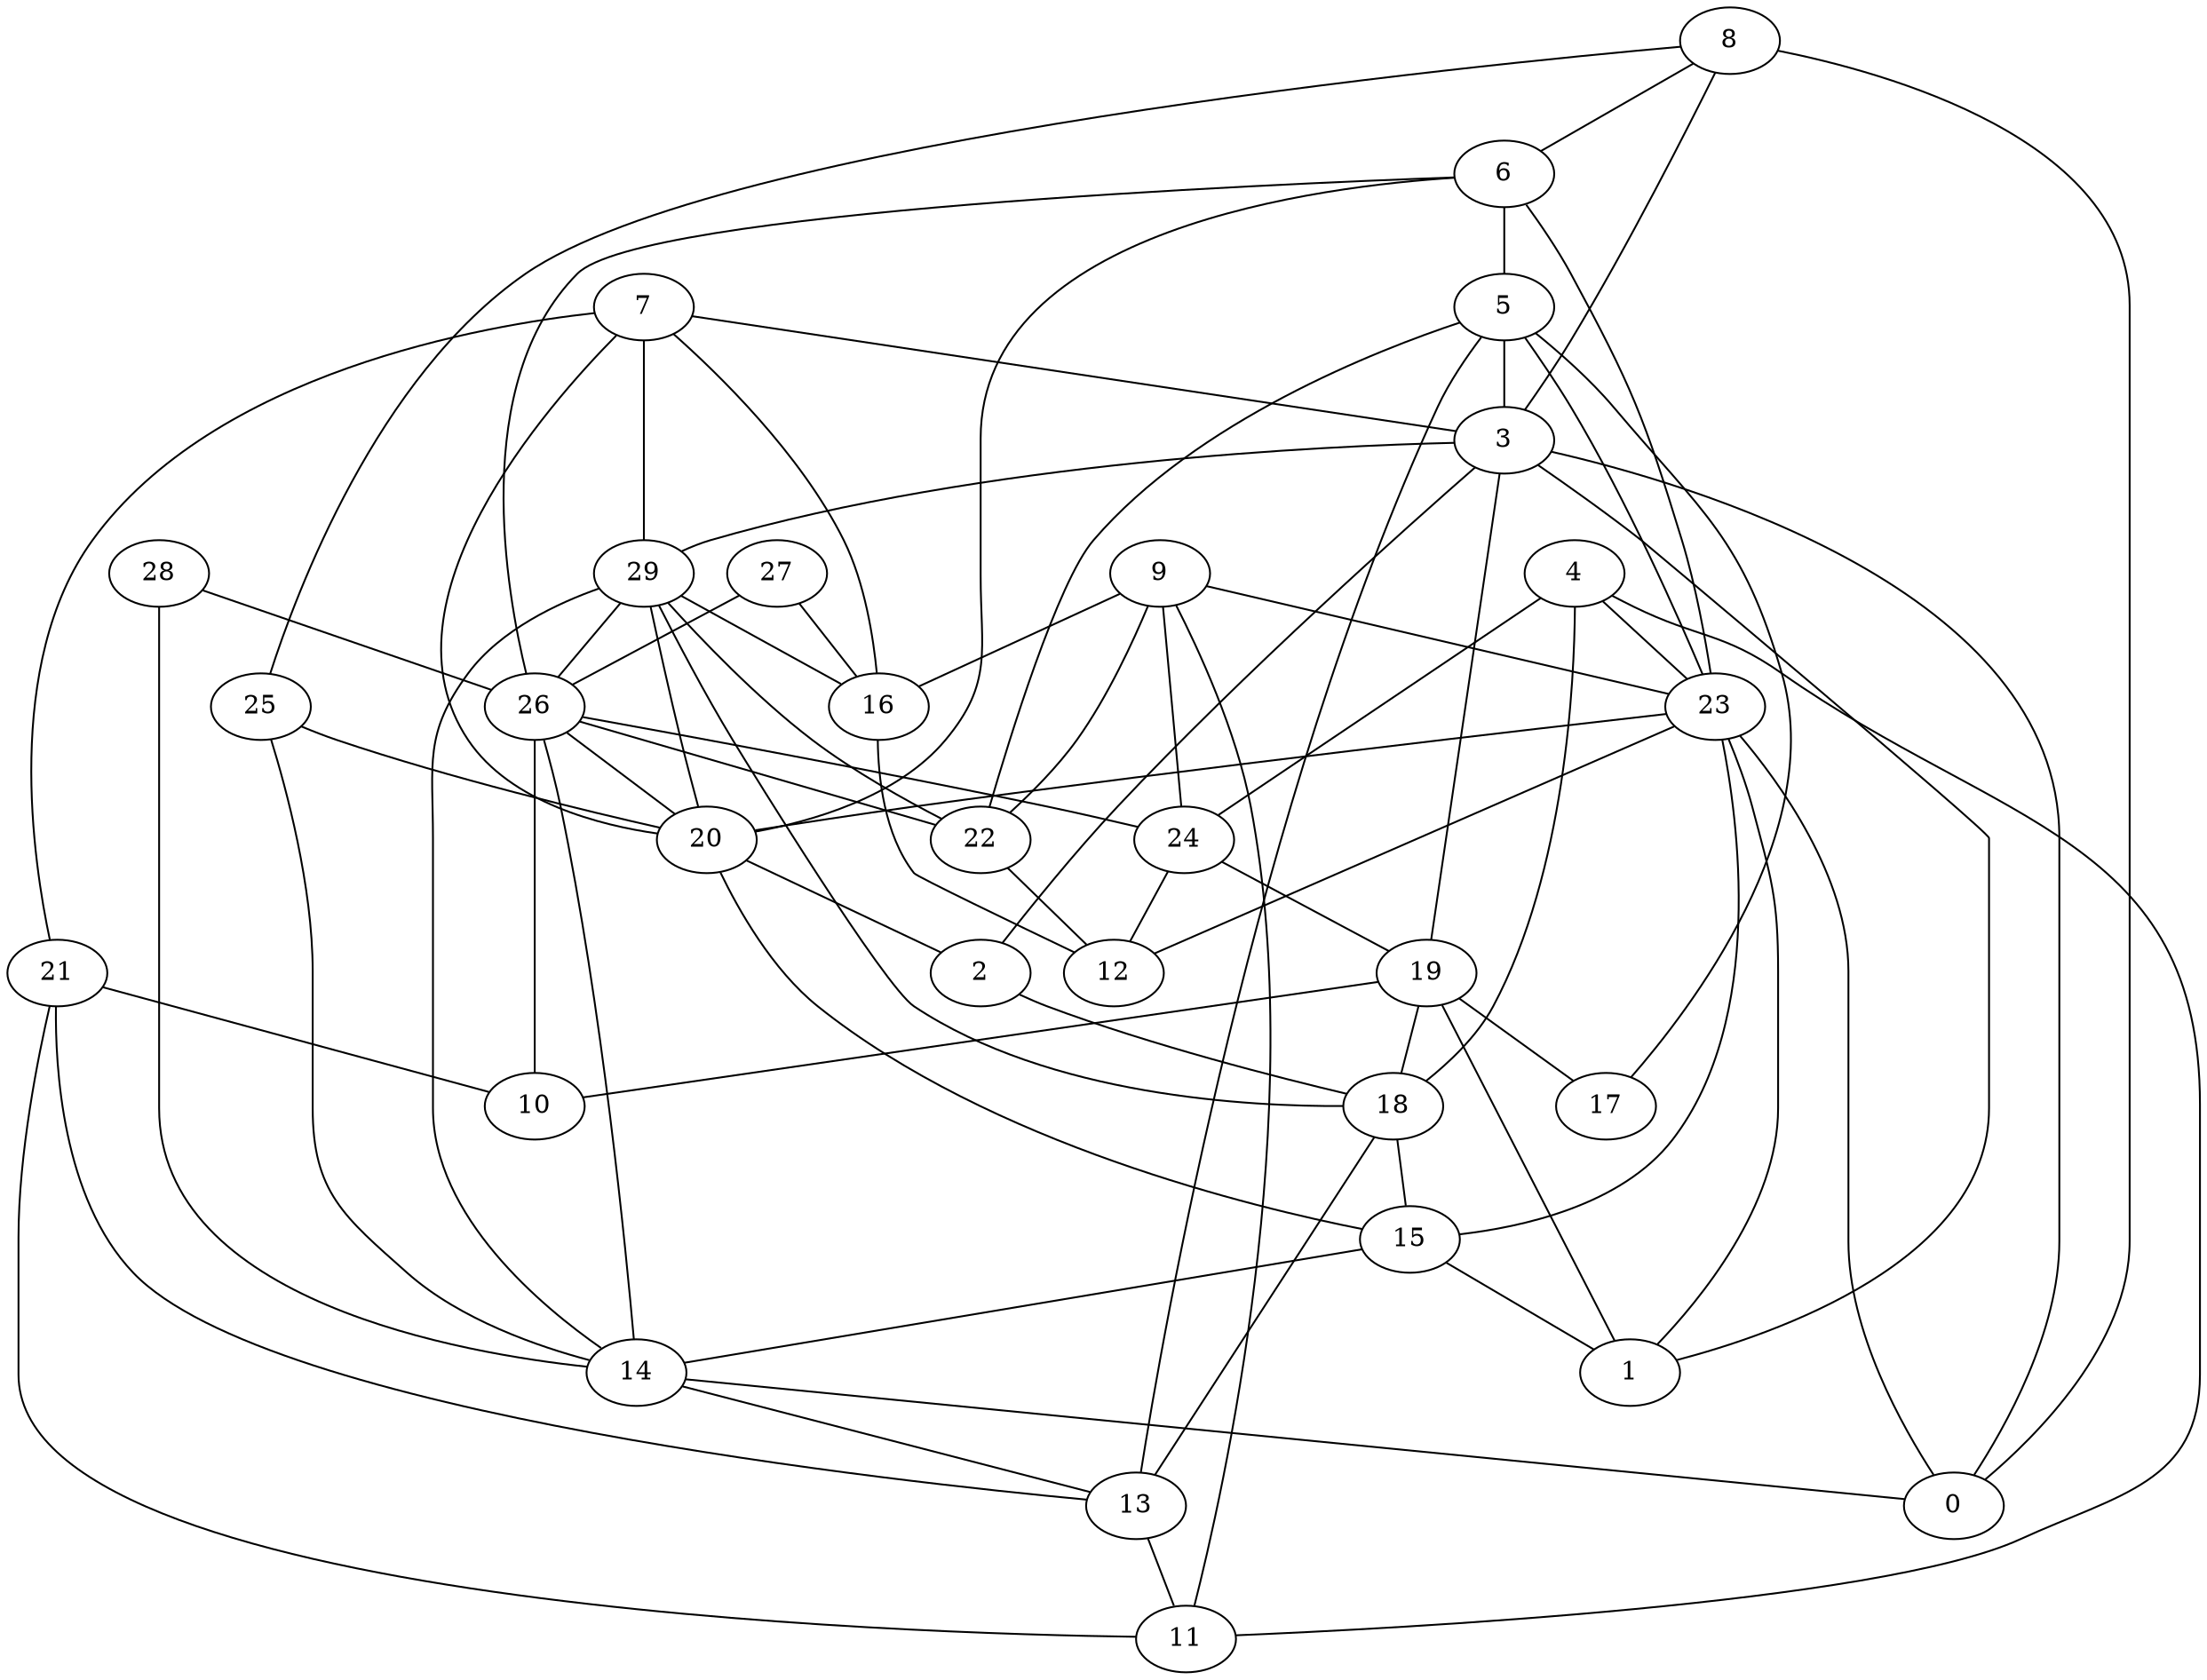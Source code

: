digraph GG_graph {

subgraph G_graph {
edge [color = black]
"13" -> "11" [dir = none]
"19" -> "10" [dir = none]
"19" -> "17" [dir = none]
"19" -> "1" [dir = none]
"19" -> "18" [dir = none]
"6" -> "20" [dir = none]
"6" -> "26" [dir = none]
"3" -> "1" [dir = none]
"3" -> "29" [dir = none]
"3" -> "0" [dir = none]
"3" -> "19" [dir = none]
"3" -> "2" [dir = none]
"16" -> "12" [dir = none]
"18" -> "13" [dir = none]
"4" -> "23" [dir = none]
"4" -> "24" [dir = none]
"4" -> "11" [dir = none]
"26" -> "22" [dir = none]
"26" -> "14" [dir = none]
"26" -> "10" [dir = none]
"26" -> "24" [dir = none]
"14" -> "13" [dir = none]
"14" -> "0" [dir = none]
"28" -> "14" [dir = none]
"28" -> "26" [dir = none]
"22" -> "12" [dir = none]
"9" -> "16" [dir = none]
"9" -> "23" [dir = none]
"9" -> "22" [dir = none]
"8" -> "25" [dir = none]
"8" -> "3" [dir = none]
"8" -> "0" [dir = none]
"27" -> "16" [dir = none]
"27" -> "26" [dir = none]
"7" -> "21" [dir = none]
"7" -> "16" [dir = none]
"7" -> "3" [dir = none]
"24" -> "19" [dir = none]
"29" -> "16" [dir = none]
"29" -> "18" [dir = none]
"29" -> "14" [dir = none]
"29" -> "22" [dir = none]
"15" -> "1" [dir = none]
"15" -> "14" [dir = none]
"25" -> "14" [dir = none]
"2" -> "18" [dir = none]
"23" -> "15" [dir = none]
"23" -> "0" [dir = none]
"23" -> "12" [dir = none]
"23" -> "1" [dir = none]
"21" -> "11" [dir = none]
"20" -> "2" [dir = none]
"20" -> "15" [dir = none]
"5" -> "3" [dir = none]
"5" -> "22" [dir = none]
"5" -> "23" [dir = none]
"5" -> "13" [dir = none]
"5" -> "17" [dir = none]
"23" -> "20" [dir = none]
"29" -> "26" [dir = none]
"6" -> "23" [dir = none]
"29" -> "20" [dir = none]
"18" -> "15" [dir = none]
"7" -> "29" [dir = none]
"9" -> "11" [dir = none]
"26" -> "20" [dir = none]
"25" -> "20" [dir = none]
"6" -> "5" [dir = none]
"7" -> "20" [dir = none]
"24" -> "12" [dir = none]
"9" -> "24" [dir = none]
"21" -> "10" [dir = none]
"8" -> "6" [dir = none]
"4" -> "18" [dir = none]
"21" -> "13" [dir = none]
}

}
